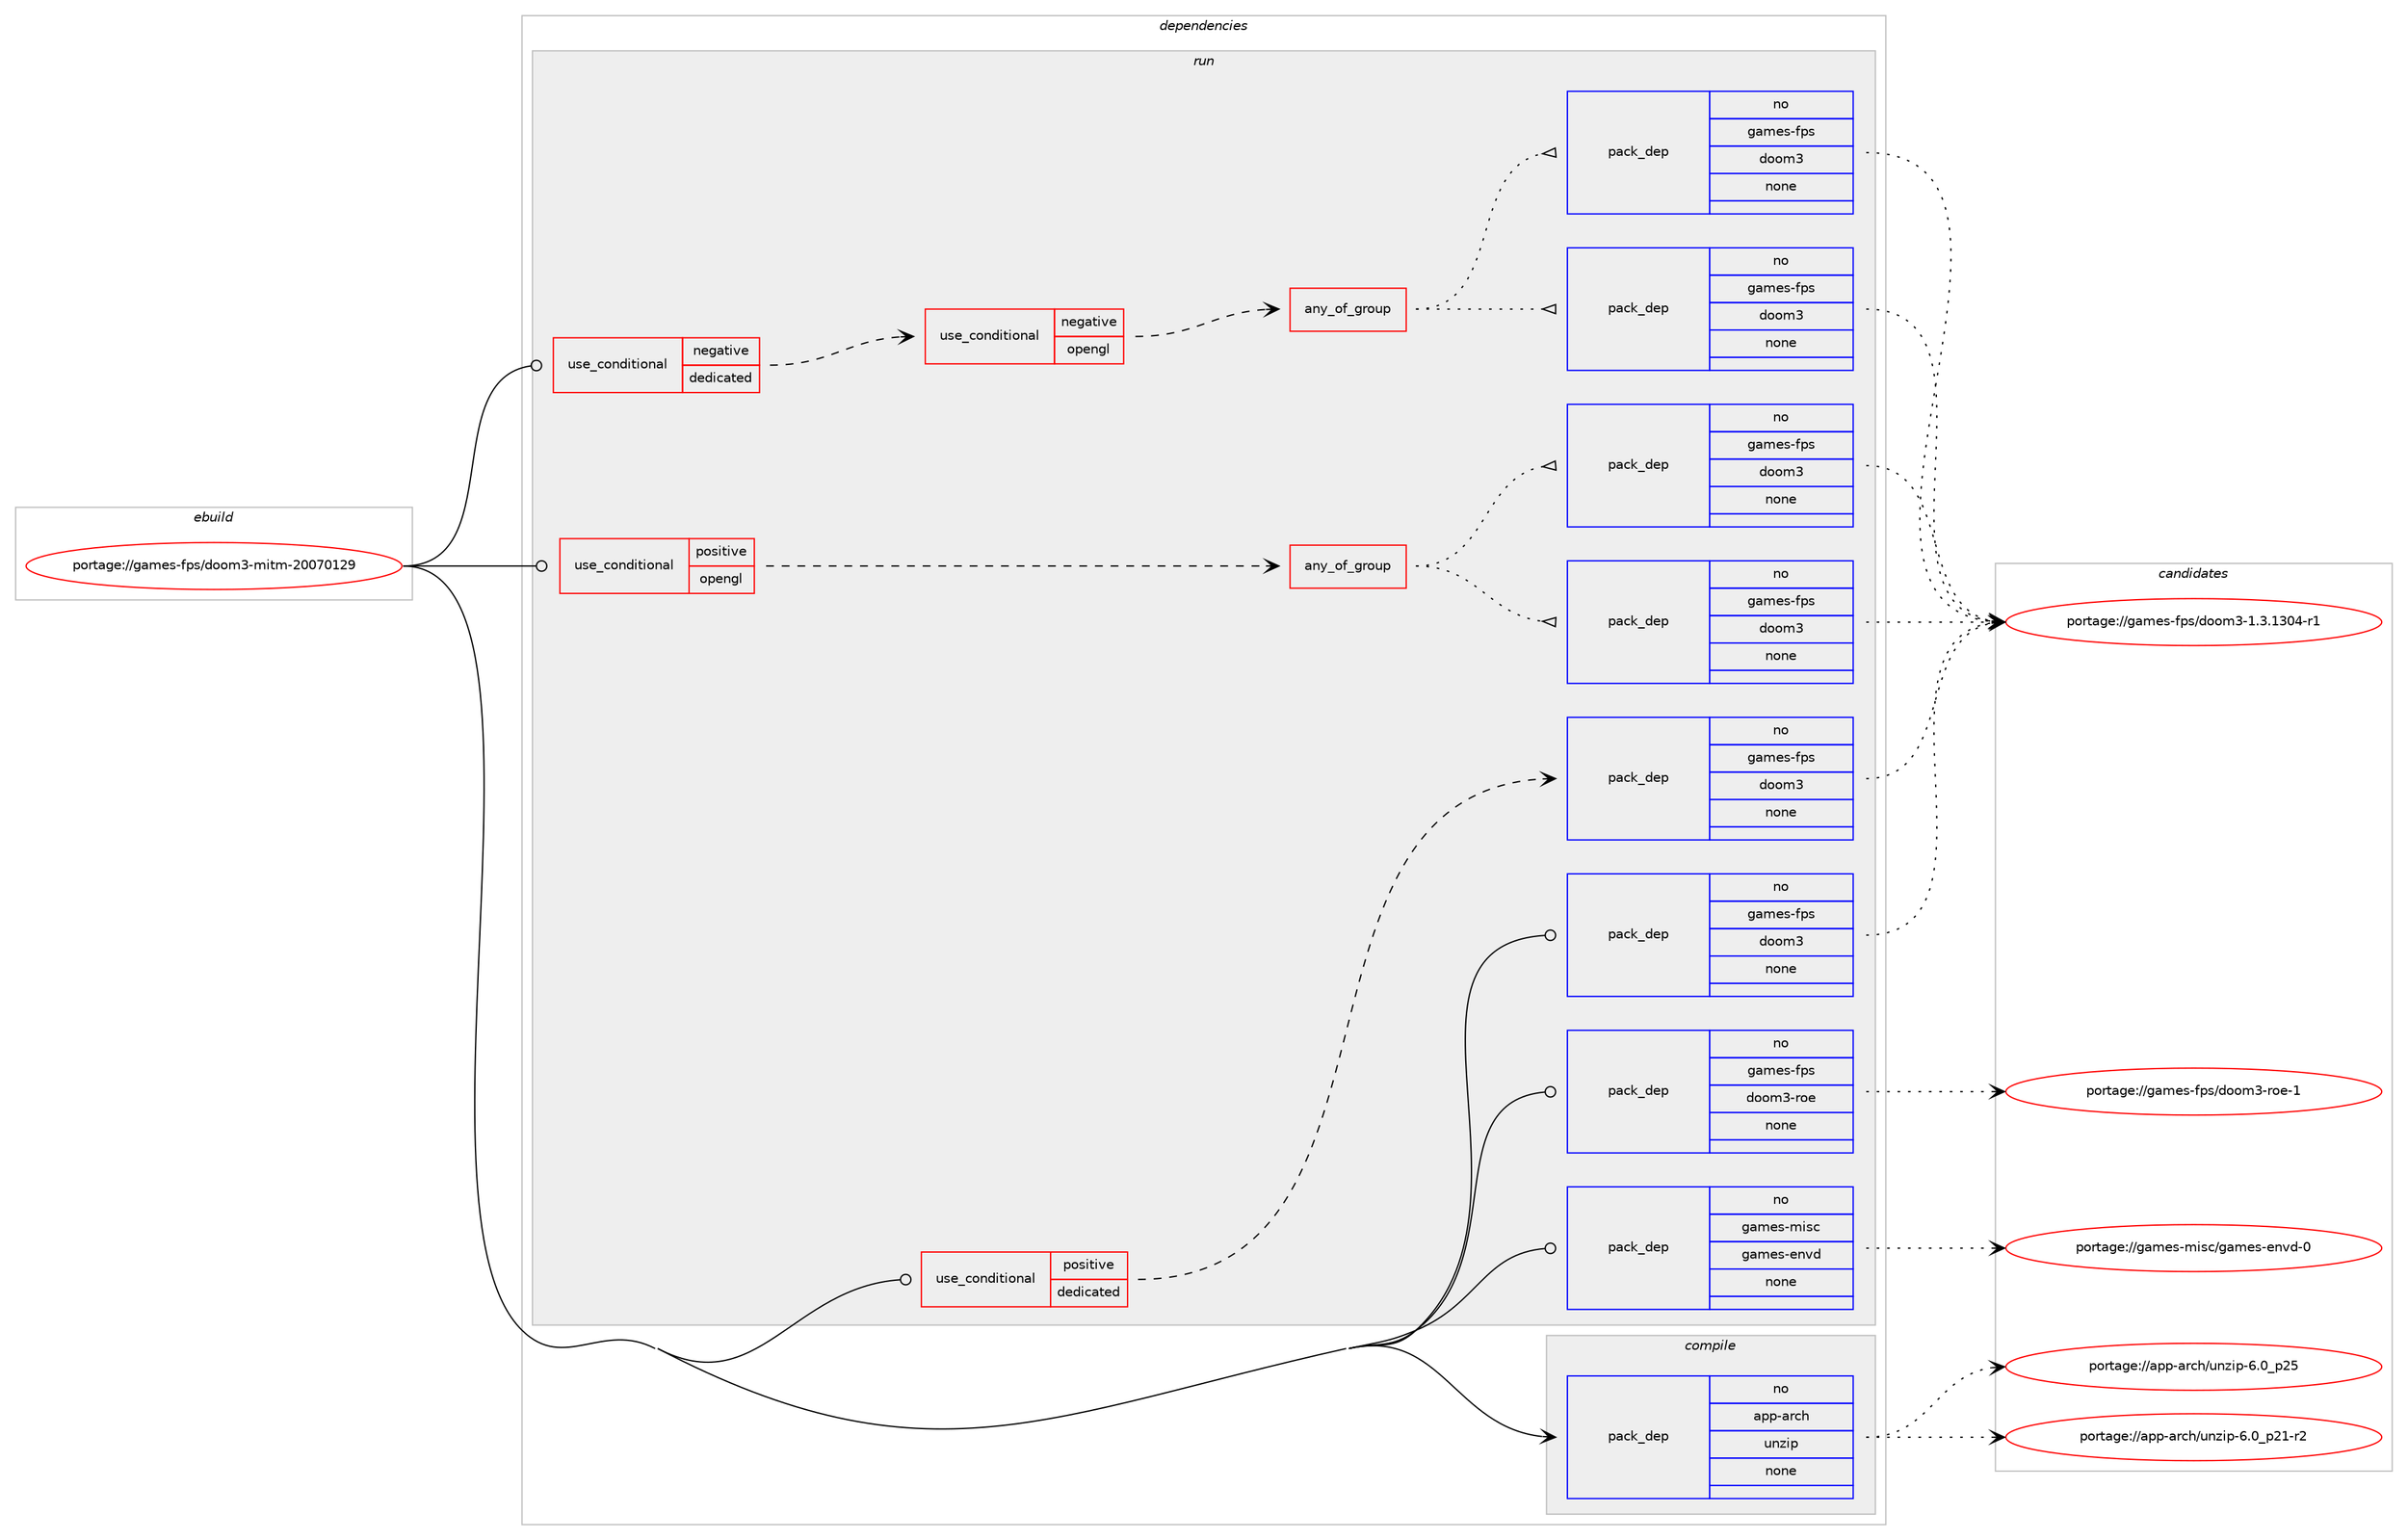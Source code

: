 digraph prolog {

# *************
# Graph options
# *************

newrank=true;
concentrate=true;
compound=true;
graph [rankdir=LR,fontname=Helvetica,fontsize=10,ranksep=1.5];#, ranksep=2.5, nodesep=0.2];
edge  [arrowhead=vee];
node  [fontname=Helvetica,fontsize=10];

# **********
# The ebuild
# **********

subgraph cluster_leftcol {
color=gray;
rank=same;
label=<<i>ebuild</i>>;
id [label="portage://games-fps/doom3-mitm-20070129", color=red, width=4, href="../games-fps/doom3-mitm-20070129.svg"];
}

# ****************
# The dependencies
# ****************

subgraph cluster_midcol {
color=gray;
label=<<i>dependencies</i>>;
subgraph cluster_compile {
fillcolor="#eeeeee";
style=filled;
label=<<i>compile</i>>;
subgraph pack195693 {
dependency272720 [label=<<TABLE BORDER="0" CELLBORDER="1" CELLSPACING="0" CELLPADDING="4" WIDTH="220"><TR><TD ROWSPAN="6" CELLPADDING="30">pack_dep</TD></TR><TR><TD WIDTH="110">no</TD></TR><TR><TD>app-arch</TD></TR><TR><TD>unzip</TD></TR><TR><TD>none</TD></TR><TR><TD></TD></TR></TABLE>>, shape=none, color=blue];
}
id:e -> dependency272720:w [weight=20,style="solid",arrowhead="vee"];
}
subgraph cluster_compileandrun {
fillcolor="#eeeeee";
style=filled;
label=<<i>compile and run</i>>;
}
subgraph cluster_run {
fillcolor="#eeeeee";
style=filled;
label=<<i>run</i>>;
subgraph cond73168 {
dependency272721 [label=<<TABLE BORDER="0" CELLBORDER="1" CELLSPACING="0" CELLPADDING="4"><TR><TD ROWSPAN="3" CELLPADDING="10">use_conditional</TD></TR><TR><TD>negative</TD></TR><TR><TD>dedicated</TD></TR></TABLE>>, shape=none, color=red];
subgraph cond73169 {
dependency272722 [label=<<TABLE BORDER="0" CELLBORDER="1" CELLSPACING="0" CELLPADDING="4"><TR><TD ROWSPAN="3" CELLPADDING="10">use_conditional</TD></TR><TR><TD>negative</TD></TR><TR><TD>opengl</TD></TR></TABLE>>, shape=none, color=red];
subgraph any3785 {
dependency272723 [label=<<TABLE BORDER="0" CELLBORDER="1" CELLSPACING="0" CELLPADDING="4"><TR><TD CELLPADDING="10">any_of_group</TD></TR></TABLE>>, shape=none, color=red];subgraph pack195694 {
dependency272724 [label=<<TABLE BORDER="0" CELLBORDER="1" CELLSPACING="0" CELLPADDING="4" WIDTH="220"><TR><TD ROWSPAN="6" CELLPADDING="30">pack_dep</TD></TR><TR><TD WIDTH="110">no</TD></TR><TR><TD>games-fps</TD></TR><TR><TD>doom3</TD></TR><TR><TD>none</TD></TR><TR><TD></TD></TR></TABLE>>, shape=none, color=blue];
}
dependency272723:e -> dependency272724:w [weight=20,style="dotted",arrowhead="oinv"];
subgraph pack195695 {
dependency272725 [label=<<TABLE BORDER="0" CELLBORDER="1" CELLSPACING="0" CELLPADDING="4" WIDTH="220"><TR><TD ROWSPAN="6" CELLPADDING="30">pack_dep</TD></TR><TR><TD WIDTH="110">no</TD></TR><TR><TD>games-fps</TD></TR><TR><TD>doom3</TD></TR><TR><TD>none</TD></TR><TR><TD></TD></TR></TABLE>>, shape=none, color=blue];
}
dependency272723:e -> dependency272725:w [weight=20,style="dotted",arrowhead="oinv"];
}
dependency272722:e -> dependency272723:w [weight=20,style="dashed",arrowhead="vee"];
}
dependency272721:e -> dependency272722:w [weight=20,style="dashed",arrowhead="vee"];
}
id:e -> dependency272721:w [weight=20,style="solid",arrowhead="odot"];
subgraph cond73170 {
dependency272726 [label=<<TABLE BORDER="0" CELLBORDER="1" CELLSPACING="0" CELLPADDING="4"><TR><TD ROWSPAN="3" CELLPADDING="10">use_conditional</TD></TR><TR><TD>positive</TD></TR><TR><TD>dedicated</TD></TR></TABLE>>, shape=none, color=red];
subgraph pack195696 {
dependency272727 [label=<<TABLE BORDER="0" CELLBORDER="1" CELLSPACING="0" CELLPADDING="4" WIDTH="220"><TR><TD ROWSPAN="6" CELLPADDING="30">pack_dep</TD></TR><TR><TD WIDTH="110">no</TD></TR><TR><TD>games-fps</TD></TR><TR><TD>doom3</TD></TR><TR><TD>none</TD></TR><TR><TD></TD></TR></TABLE>>, shape=none, color=blue];
}
dependency272726:e -> dependency272727:w [weight=20,style="dashed",arrowhead="vee"];
}
id:e -> dependency272726:w [weight=20,style="solid",arrowhead="odot"];
subgraph cond73171 {
dependency272728 [label=<<TABLE BORDER="0" CELLBORDER="1" CELLSPACING="0" CELLPADDING="4"><TR><TD ROWSPAN="3" CELLPADDING="10">use_conditional</TD></TR><TR><TD>positive</TD></TR><TR><TD>opengl</TD></TR></TABLE>>, shape=none, color=red];
subgraph any3786 {
dependency272729 [label=<<TABLE BORDER="0" CELLBORDER="1" CELLSPACING="0" CELLPADDING="4"><TR><TD CELLPADDING="10">any_of_group</TD></TR></TABLE>>, shape=none, color=red];subgraph pack195697 {
dependency272730 [label=<<TABLE BORDER="0" CELLBORDER="1" CELLSPACING="0" CELLPADDING="4" WIDTH="220"><TR><TD ROWSPAN="6" CELLPADDING="30">pack_dep</TD></TR><TR><TD WIDTH="110">no</TD></TR><TR><TD>games-fps</TD></TR><TR><TD>doom3</TD></TR><TR><TD>none</TD></TR><TR><TD></TD></TR></TABLE>>, shape=none, color=blue];
}
dependency272729:e -> dependency272730:w [weight=20,style="dotted",arrowhead="oinv"];
subgraph pack195698 {
dependency272731 [label=<<TABLE BORDER="0" CELLBORDER="1" CELLSPACING="0" CELLPADDING="4" WIDTH="220"><TR><TD ROWSPAN="6" CELLPADDING="30">pack_dep</TD></TR><TR><TD WIDTH="110">no</TD></TR><TR><TD>games-fps</TD></TR><TR><TD>doom3</TD></TR><TR><TD>none</TD></TR><TR><TD></TD></TR></TABLE>>, shape=none, color=blue];
}
dependency272729:e -> dependency272731:w [weight=20,style="dotted",arrowhead="oinv"];
}
dependency272728:e -> dependency272729:w [weight=20,style="dashed",arrowhead="vee"];
}
id:e -> dependency272728:w [weight=20,style="solid",arrowhead="odot"];
subgraph pack195699 {
dependency272732 [label=<<TABLE BORDER="0" CELLBORDER="1" CELLSPACING="0" CELLPADDING="4" WIDTH="220"><TR><TD ROWSPAN="6" CELLPADDING="30">pack_dep</TD></TR><TR><TD WIDTH="110">no</TD></TR><TR><TD>games-fps</TD></TR><TR><TD>doom3</TD></TR><TR><TD>none</TD></TR><TR><TD></TD></TR></TABLE>>, shape=none, color=blue];
}
id:e -> dependency272732:w [weight=20,style="solid",arrowhead="odot"];
subgraph pack195700 {
dependency272733 [label=<<TABLE BORDER="0" CELLBORDER="1" CELLSPACING="0" CELLPADDING="4" WIDTH="220"><TR><TD ROWSPAN="6" CELLPADDING="30">pack_dep</TD></TR><TR><TD WIDTH="110">no</TD></TR><TR><TD>games-fps</TD></TR><TR><TD>doom3-roe</TD></TR><TR><TD>none</TD></TR><TR><TD></TD></TR></TABLE>>, shape=none, color=blue];
}
id:e -> dependency272733:w [weight=20,style="solid",arrowhead="odot"];
subgraph pack195701 {
dependency272734 [label=<<TABLE BORDER="0" CELLBORDER="1" CELLSPACING="0" CELLPADDING="4" WIDTH="220"><TR><TD ROWSPAN="6" CELLPADDING="30">pack_dep</TD></TR><TR><TD WIDTH="110">no</TD></TR><TR><TD>games-misc</TD></TR><TR><TD>games-envd</TD></TR><TR><TD>none</TD></TR><TR><TD></TD></TR></TABLE>>, shape=none, color=blue];
}
id:e -> dependency272734:w [weight=20,style="solid",arrowhead="odot"];
}
}

# **************
# The candidates
# **************

subgraph cluster_choices {
rank=same;
color=gray;
label=<<i>candidates</i>>;

subgraph choice195693 {
color=black;
nodesep=1;
choiceportage9711211245971149910447117110122105112455446489511250494511450 [label="portage://app-arch/unzip-6.0_p21-r2", color=red, width=4,href="../app-arch/unzip-6.0_p21-r2.svg"];
choiceportage971121124597114991044711711012210511245544648951125053 [label="portage://app-arch/unzip-6.0_p25", color=red, width=4,href="../app-arch/unzip-6.0_p25.svg"];
dependency272720:e -> choiceportage9711211245971149910447117110122105112455446489511250494511450:w [style=dotted,weight="100"];
dependency272720:e -> choiceportage971121124597114991044711711012210511245544648951125053:w [style=dotted,weight="100"];
}
subgraph choice195694 {
color=black;
nodesep=1;
choiceportage103971091011154510211211547100111111109514549465146495148524511449 [label="portage://games-fps/doom3-1.3.1304-r1", color=red, width=4,href="../games-fps/doom3-1.3.1304-r1.svg"];
dependency272724:e -> choiceportage103971091011154510211211547100111111109514549465146495148524511449:w [style=dotted,weight="100"];
}
subgraph choice195695 {
color=black;
nodesep=1;
choiceportage103971091011154510211211547100111111109514549465146495148524511449 [label="portage://games-fps/doom3-1.3.1304-r1", color=red, width=4,href="../games-fps/doom3-1.3.1304-r1.svg"];
dependency272725:e -> choiceportage103971091011154510211211547100111111109514549465146495148524511449:w [style=dotted,weight="100"];
}
subgraph choice195696 {
color=black;
nodesep=1;
choiceportage103971091011154510211211547100111111109514549465146495148524511449 [label="portage://games-fps/doom3-1.3.1304-r1", color=red, width=4,href="../games-fps/doom3-1.3.1304-r1.svg"];
dependency272727:e -> choiceportage103971091011154510211211547100111111109514549465146495148524511449:w [style=dotted,weight="100"];
}
subgraph choice195697 {
color=black;
nodesep=1;
choiceportage103971091011154510211211547100111111109514549465146495148524511449 [label="portage://games-fps/doom3-1.3.1304-r1", color=red, width=4,href="../games-fps/doom3-1.3.1304-r1.svg"];
dependency272730:e -> choiceportage103971091011154510211211547100111111109514549465146495148524511449:w [style=dotted,weight="100"];
}
subgraph choice195698 {
color=black;
nodesep=1;
choiceportage103971091011154510211211547100111111109514549465146495148524511449 [label="portage://games-fps/doom3-1.3.1304-r1", color=red, width=4,href="../games-fps/doom3-1.3.1304-r1.svg"];
dependency272731:e -> choiceportage103971091011154510211211547100111111109514549465146495148524511449:w [style=dotted,weight="100"];
}
subgraph choice195699 {
color=black;
nodesep=1;
choiceportage103971091011154510211211547100111111109514549465146495148524511449 [label="portage://games-fps/doom3-1.3.1304-r1", color=red, width=4,href="../games-fps/doom3-1.3.1304-r1.svg"];
dependency272732:e -> choiceportage103971091011154510211211547100111111109514549465146495148524511449:w [style=dotted,weight="100"];
}
subgraph choice195700 {
color=black;
nodesep=1;
choiceportage10397109101115451021121154710011111110951451141111014549 [label="portage://games-fps/doom3-roe-1", color=red, width=4,href="../games-fps/doom3-roe-1.svg"];
dependency272733:e -> choiceportage10397109101115451021121154710011111110951451141111014549:w [style=dotted,weight="100"];
}
subgraph choice195701 {
color=black;
nodesep=1;
choiceportage1039710910111545109105115994710397109101115451011101181004548 [label="portage://games-misc/games-envd-0", color=red, width=4,href="../games-misc/games-envd-0.svg"];
dependency272734:e -> choiceportage1039710910111545109105115994710397109101115451011101181004548:w [style=dotted,weight="100"];
}
}

}
